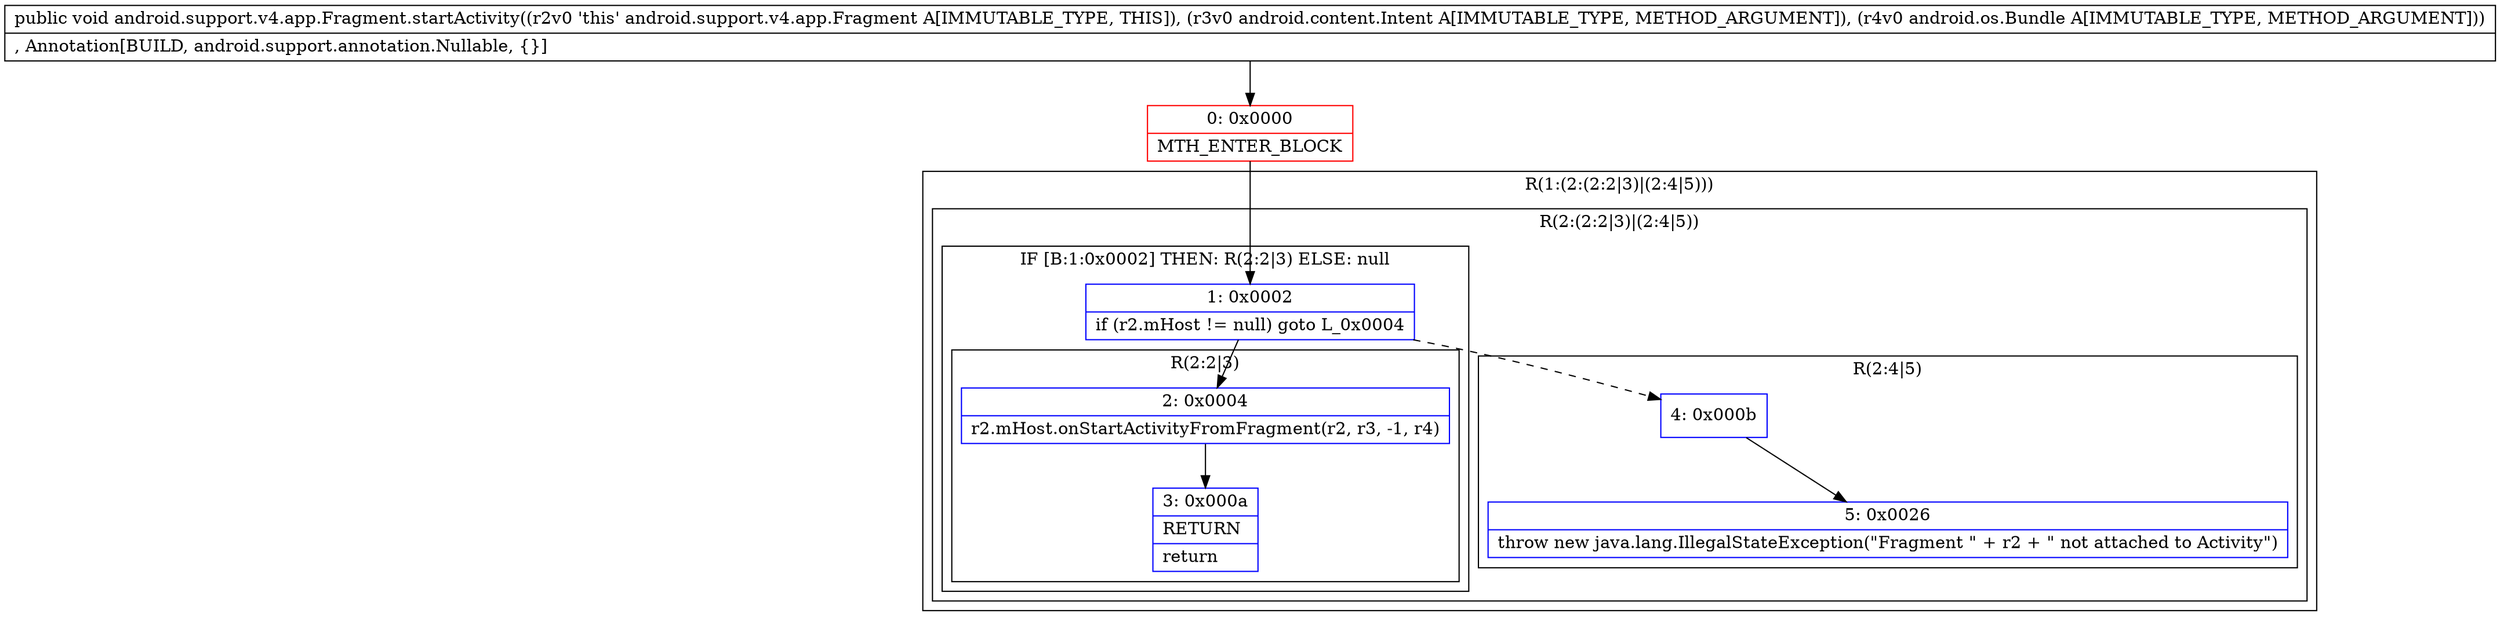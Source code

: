 digraph "CFG forandroid.support.v4.app.Fragment.startActivity(Landroid\/content\/Intent;Landroid\/os\/Bundle;)V" {
subgraph cluster_Region_1207217681 {
label = "R(1:(2:(2:2|3)|(2:4|5)))";
node [shape=record,color=blue];
subgraph cluster_Region_40718782 {
label = "R(2:(2:2|3)|(2:4|5))";
node [shape=record,color=blue];
subgraph cluster_IfRegion_2075492487 {
label = "IF [B:1:0x0002] THEN: R(2:2|3) ELSE: null";
node [shape=record,color=blue];
Node_1 [shape=record,label="{1\:\ 0x0002|if (r2.mHost != null) goto L_0x0004\l}"];
subgraph cluster_Region_958625700 {
label = "R(2:2|3)";
node [shape=record,color=blue];
Node_2 [shape=record,label="{2\:\ 0x0004|r2.mHost.onStartActivityFromFragment(r2, r3, \-1, r4)\l}"];
Node_3 [shape=record,label="{3\:\ 0x000a|RETURN\l|return\l}"];
}
}
subgraph cluster_Region_1539691191 {
label = "R(2:4|5)";
node [shape=record,color=blue];
Node_4 [shape=record,label="{4\:\ 0x000b}"];
Node_5 [shape=record,label="{5\:\ 0x0026|throw new java.lang.IllegalStateException(\"Fragment \" + r2 + \" not attached to Activity\")\l}"];
}
}
}
Node_0 [shape=record,color=red,label="{0\:\ 0x0000|MTH_ENTER_BLOCK\l}"];
MethodNode[shape=record,label="{public void android.support.v4.app.Fragment.startActivity((r2v0 'this' android.support.v4.app.Fragment A[IMMUTABLE_TYPE, THIS]), (r3v0 android.content.Intent A[IMMUTABLE_TYPE, METHOD_ARGUMENT]), (r4v0 android.os.Bundle A[IMMUTABLE_TYPE, METHOD_ARGUMENT]))  | , Annotation[BUILD, android.support.annotation.Nullable, \{\}]\l}"];
MethodNode -> Node_0;
Node_1 -> Node_2;
Node_1 -> Node_4[style=dashed];
Node_2 -> Node_3;
Node_4 -> Node_5;
Node_0 -> Node_1;
}

